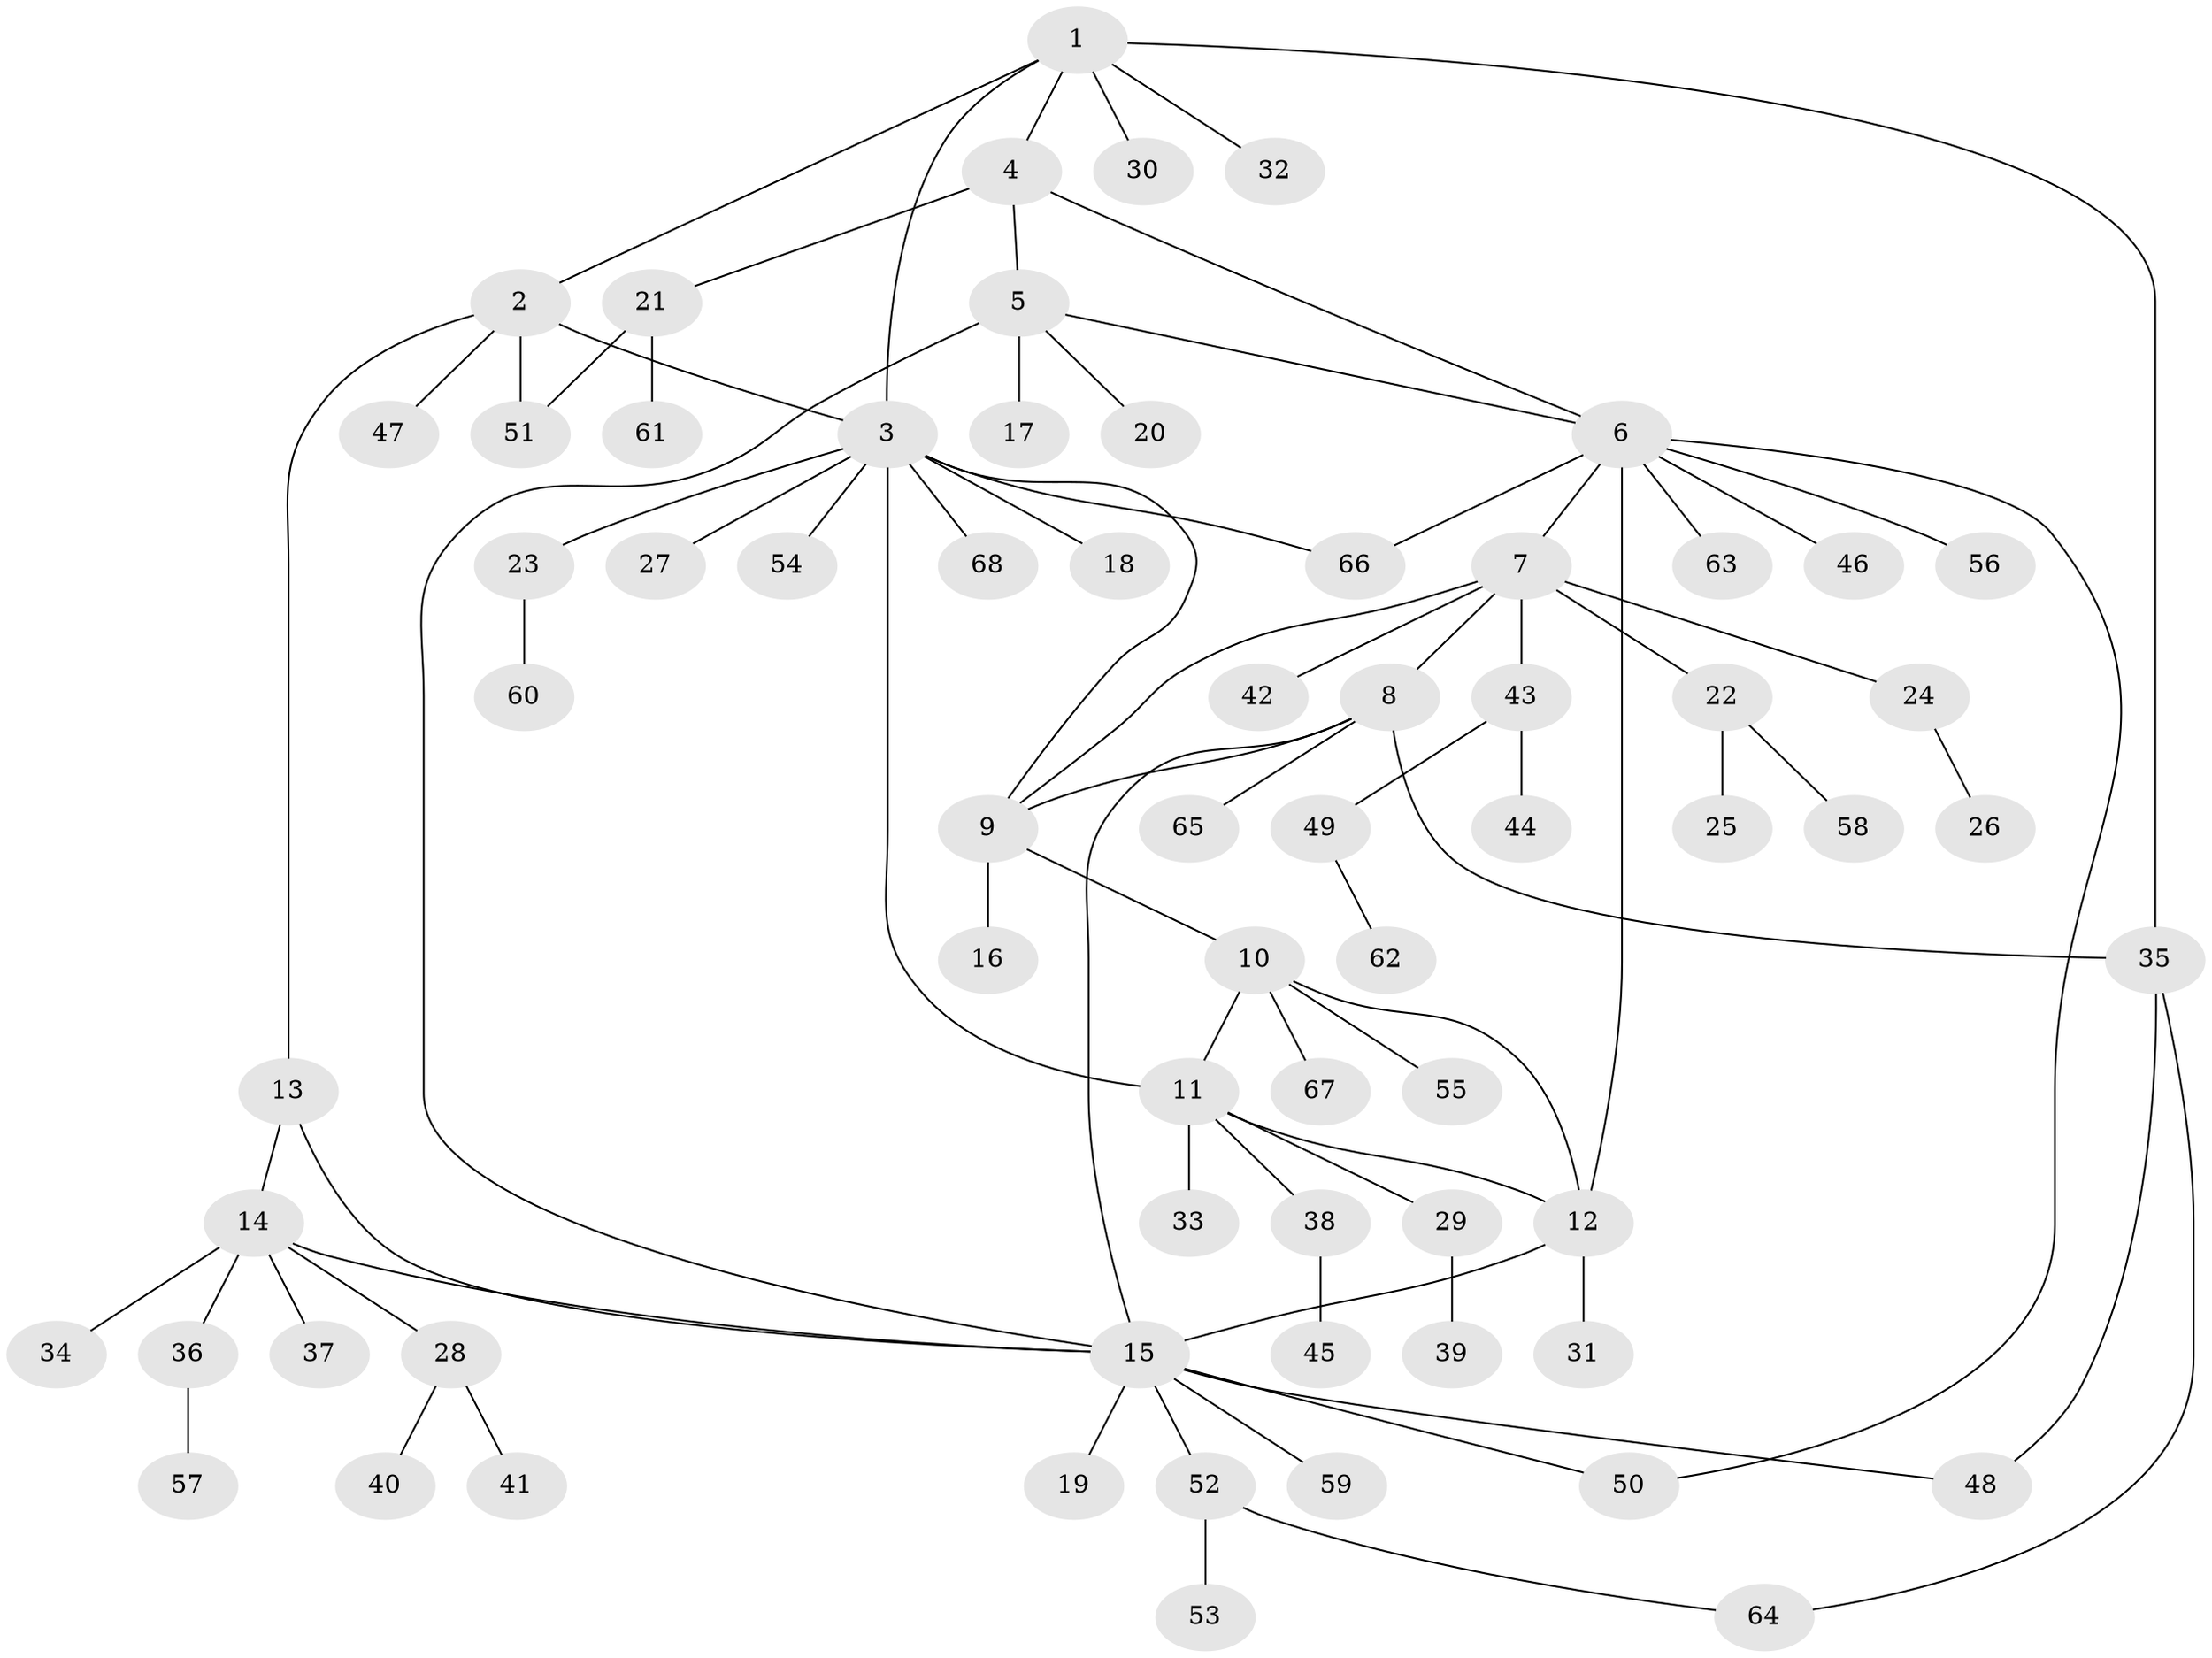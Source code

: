 // Generated by graph-tools (version 1.1) at 2025/15/03/09/25 04:15:46]
// undirected, 68 vertices, 84 edges
graph export_dot {
graph [start="1"]
  node [color=gray90,style=filled];
  1;
  2;
  3;
  4;
  5;
  6;
  7;
  8;
  9;
  10;
  11;
  12;
  13;
  14;
  15;
  16;
  17;
  18;
  19;
  20;
  21;
  22;
  23;
  24;
  25;
  26;
  27;
  28;
  29;
  30;
  31;
  32;
  33;
  34;
  35;
  36;
  37;
  38;
  39;
  40;
  41;
  42;
  43;
  44;
  45;
  46;
  47;
  48;
  49;
  50;
  51;
  52;
  53;
  54;
  55;
  56;
  57;
  58;
  59;
  60;
  61;
  62;
  63;
  64;
  65;
  66;
  67;
  68;
  1 -- 2;
  1 -- 3;
  1 -- 4;
  1 -- 30;
  1 -- 32;
  1 -- 35;
  2 -- 3;
  2 -- 13;
  2 -- 47;
  2 -- 51;
  3 -- 9;
  3 -- 11;
  3 -- 18;
  3 -- 23;
  3 -- 27;
  3 -- 54;
  3 -- 66;
  3 -- 68;
  4 -- 5;
  4 -- 6;
  4 -- 21;
  5 -- 6;
  5 -- 15;
  5 -- 17;
  5 -- 20;
  6 -- 7;
  6 -- 12;
  6 -- 46;
  6 -- 50;
  6 -- 56;
  6 -- 63;
  6 -- 66;
  7 -- 8;
  7 -- 9;
  7 -- 22;
  7 -- 24;
  7 -- 42;
  7 -- 43;
  8 -- 9;
  8 -- 15;
  8 -- 35;
  8 -- 65;
  9 -- 10;
  9 -- 16;
  10 -- 11;
  10 -- 12;
  10 -- 55;
  10 -- 67;
  11 -- 12;
  11 -- 29;
  11 -- 33;
  11 -- 38;
  12 -- 15;
  12 -- 31;
  13 -- 14;
  13 -- 15;
  14 -- 15;
  14 -- 28;
  14 -- 34;
  14 -- 36;
  14 -- 37;
  15 -- 19;
  15 -- 48;
  15 -- 50;
  15 -- 52;
  15 -- 59;
  21 -- 51;
  21 -- 61;
  22 -- 25;
  22 -- 58;
  23 -- 60;
  24 -- 26;
  28 -- 40;
  28 -- 41;
  29 -- 39;
  35 -- 48;
  35 -- 64;
  36 -- 57;
  38 -- 45;
  43 -- 44;
  43 -- 49;
  49 -- 62;
  52 -- 53;
  52 -- 64;
}
